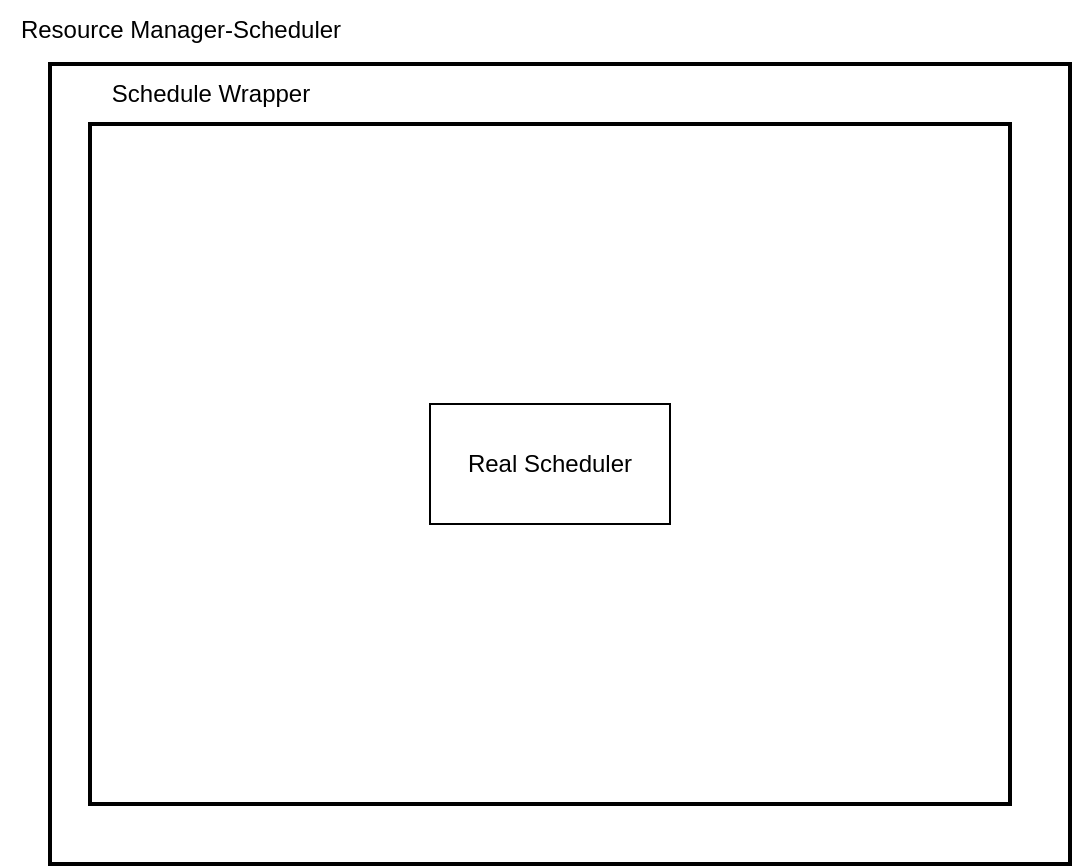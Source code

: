 <mxfile version="28.2.5">
  <diagram name="Page-1" id="1zLw72ps5s64FXrbuSvh">
    <mxGraphModel dx="1042" dy="583" grid="1" gridSize="10" guides="1" tooltips="1" connect="1" arrows="1" fold="1" page="1" pageScale="1" pageWidth="850" pageHeight="1100" math="0" shadow="0">
      <root>
        <mxCell id="0" />
        <mxCell id="1" parent="0" />
        <mxCell id="risNflQJGUfChUrpeS25-4" value="" style="rounded=0;whiteSpace=wrap;html=1;fillColor=none;strokeWidth=2;" parent="1" vertex="1">
          <mxGeometry x="140" y="50" width="510" height="400" as="geometry" />
        </mxCell>
        <mxCell id="risNflQJGUfChUrpeS25-5" value="" style="rounded=0;whiteSpace=wrap;html=1;fillColor=none;strokeWidth=2;" parent="1" vertex="1">
          <mxGeometry x="160" y="80" width="460" height="340" as="geometry" />
        </mxCell>
        <mxCell id="risNflQJGUfChUrpeS25-6" value="Real Scheduler" style="rounded=0;whiteSpace=wrap;html=1;" parent="1" vertex="1">
          <mxGeometry x="330" y="220" width="120" height="60" as="geometry" />
        </mxCell>
        <mxCell id="risNflQJGUfChUrpeS25-7" value="Resource Manager-Scheduler" style="text;html=1;align=center;verticalAlign=middle;resizable=0;points=[];autosize=1;strokeColor=none;fillColor=none;" parent="1" vertex="1">
          <mxGeometry x="115" y="18" width="180" height="30" as="geometry" />
        </mxCell>
        <mxCell id="OIajstBBe_9WNQQHJCPo-1" value="Schedule Wrapper" style="text;html=1;align=center;verticalAlign=middle;resizable=0;points=[];autosize=1;strokeColor=none;fillColor=none;" vertex="1" parent="1">
          <mxGeometry x="160" y="50" width="120" height="30" as="geometry" />
        </mxCell>
      </root>
    </mxGraphModel>
  </diagram>
</mxfile>
